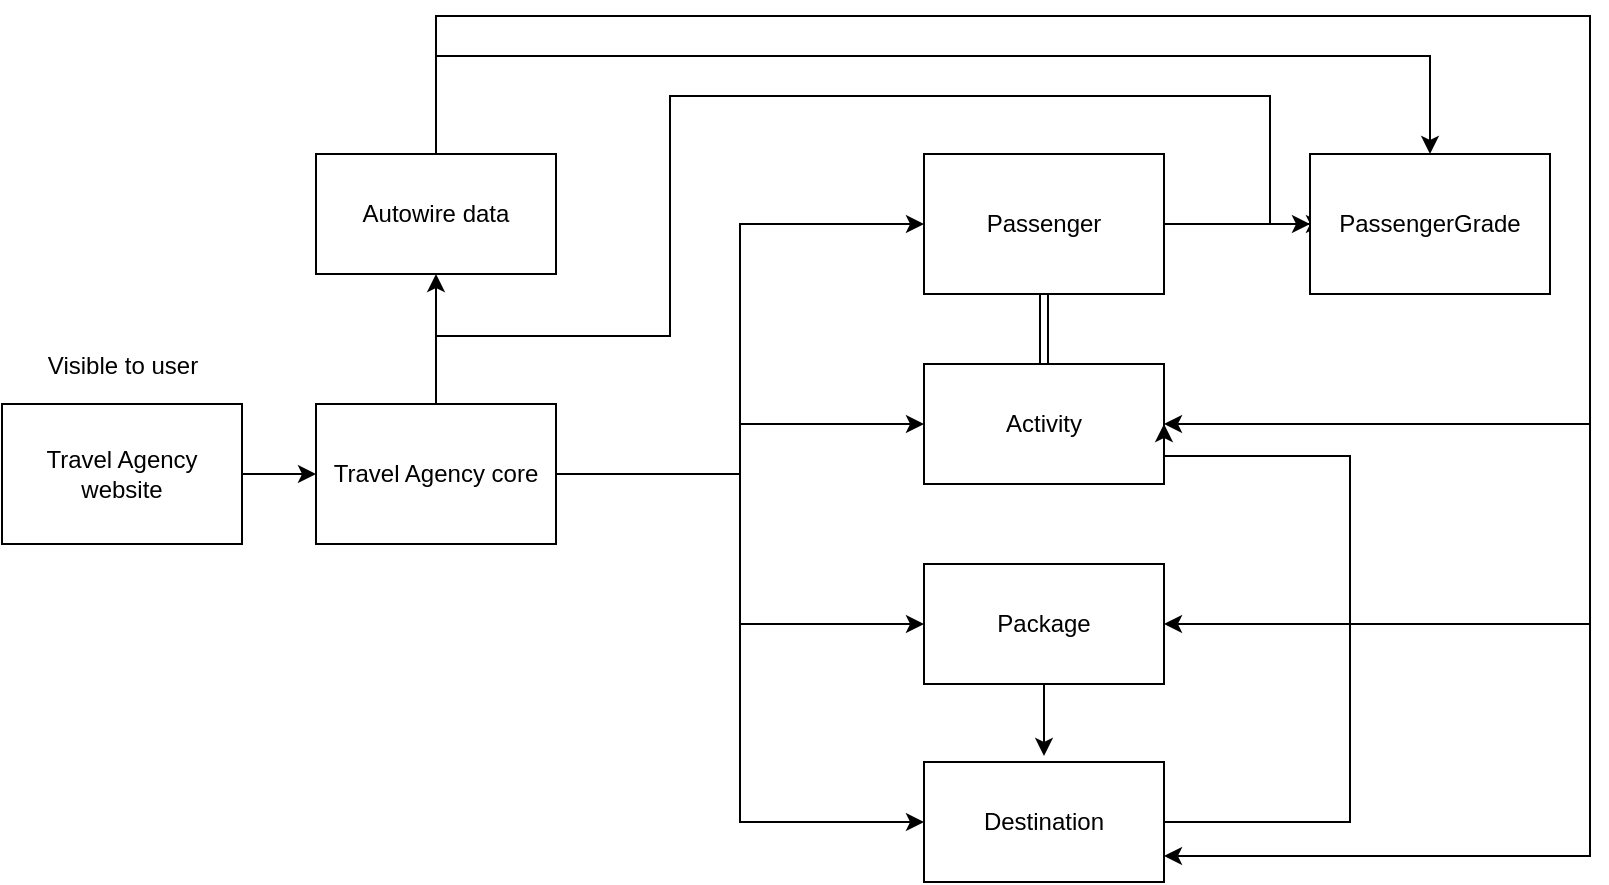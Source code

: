 <mxfile version="21.7.4" type="device">
  <diagram name="Page-1" id="WBv1_vGH2hpFxPR1fmRP">
    <mxGraphModel dx="1379" dy="565" grid="1" gridSize="10" guides="1" tooltips="1" connect="1" arrows="1" fold="1" page="1" pageScale="1" pageWidth="827" pageHeight="1169" math="0" shadow="0">
      <root>
        <mxCell id="0" />
        <mxCell id="1" parent="0" />
        <mxCell id="pZLTnKAxev1ahuGTwD0k-3" value="" style="edgeStyle=orthogonalEdgeStyle;rounded=0;orthogonalLoop=1;jettySize=auto;html=1;" parent="1" source="pZLTnKAxev1ahuGTwD0k-1" target="pZLTnKAxev1ahuGTwD0k-2" edge="1">
          <mxGeometry relative="1" as="geometry" />
        </mxCell>
        <mxCell id="pZLTnKAxev1ahuGTwD0k-1" value="Travel Agency website" style="rounded=0;whiteSpace=wrap;html=1;" parent="1" vertex="1">
          <mxGeometry x="16" y="224" width="120" height="70" as="geometry" />
        </mxCell>
        <mxCell id="pZLTnKAxev1ahuGTwD0k-37" style="edgeStyle=orthogonalEdgeStyle;rounded=0;orthogonalLoop=1;jettySize=auto;html=1;exitX=0.5;exitY=0;exitDx=0;exitDy=0;entryX=0.5;entryY=1;entryDx=0;entryDy=0;" parent="1" source="pZLTnKAxev1ahuGTwD0k-2" target="pZLTnKAxev1ahuGTwD0k-28" edge="1">
          <mxGeometry relative="1" as="geometry" />
        </mxCell>
        <mxCell id="pZLTnKAxev1ahuGTwD0k-42" style="edgeStyle=orthogonalEdgeStyle;rounded=0;orthogonalLoop=1;jettySize=auto;html=1;exitX=0.5;exitY=0;exitDx=0;exitDy=0;entryX=0;entryY=0.5;entryDx=0;entryDy=0;" parent="1" source="pZLTnKAxev1ahuGTwD0k-2" target="pZLTnKAxev1ahuGTwD0k-16" edge="1">
          <mxGeometry relative="1" as="geometry">
            <Array as="points">
              <mxPoint x="233" y="190" />
              <mxPoint x="350" y="190" />
              <mxPoint x="350" y="70" />
              <mxPoint x="650" y="70" />
            </Array>
          </mxGeometry>
        </mxCell>
        <mxCell id="FNrYfJHVqpBhXh7npqyi-1" style="edgeStyle=orthogonalEdgeStyle;rounded=0;orthogonalLoop=1;jettySize=auto;html=1;exitX=1;exitY=0.5;exitDx=0;exitDy=0;entryX=0;entryY=0.5;entryDx=0;entryDy=0;" edge="1" parent="1" source="pZLTnKAxev1ahuGTwD0k-2" target="pZLTnKAxev1ahuGTwD0k-4">
          <mxGeometry relative="1" as="geometry" />
        </mxCell>
        <mxCell id="FNrYfJHVqpBhXh7npqyi-2" style="edgeStyle=orthogonalEdgeStyle;rounded=0;orthogonalLoop=1;jettySize=auto;html=1;exitX=1;exitY=0.5;exitDx=0;exitDy=0;entryX=0;entryY=0.5;entryDx=0;entryDy=0;" edge="1" parent="1" source="pZLTnKAxev1ahuGTwD0k-2" target="pZLTnKAxev1ahuGTwD0k-6">
          <mxGeometry relative="1" as="geometry" />
        </mxCell>
        <mxCell id="FNrYfJHVqpBhXh7npqyi-3" style="edgeStyle=orthogonalEdgeStyle;rounded=0;orthogonalLoop=1;jettySize=auto;html=1;exitX=1;exitY=0.5;exitDx=0;exitDy=0;entryX=0;entryY=0.5;entryDx=0;entryDy=0;" edge="1" parent="1" source="pZLTnKAxev1ahuGTwD0k-2" target="pZLTnKAxev1ahuGTwD0k-8">
          <mxGeometry relative="1" as="geometry" />
        </mxCell>
        <mxCell id="FNrYfJHVqpBhXh7npqyi-4" style="edgeStyle=orthogonalEdgeStyle;rounded=0;orthogonalLoop=1;jettySize=auto;html=1;exitX=1;exitY=0.5;exitDx=0;exitDy=0;entryX=0;entryY=0.5;entryDx=0;entryDy=0;" edge="1" parent="1" source="pZLTnKAxev1ahuGTwD0k-2" target="pZLTnKAxev1ahuGTwD0k-9">
          <mxGeometry relative="1" as="geometry" />
        </mxCell>
        <mxCell id="pZLTnKAxev1ahuGTwD0k-2" value="Travel Agency core" style="rounded=0;whiteSpace=wrap;html=1;" parent="1" vertex="1">
          <mxGeometry x="173" y="224" width="120" height="70" as="geometry" />
        </mxCell>
        <mxCell id="pZLTnKAxev1ahuGTwD0k-17" value="" style="edgeStyle=orthogonalEdgeStyle;rounded=0;orthogonalLoop=1;jettySize=auto;html=1;" parent="1" source="pZLTnKAxev1ahuGTwD0k-4" edge="1">
          <mxGeometry relative="1" as="geometry">
            <mxPoint x="677" y="134" as="targetPoint" />
          </mxGeometry>
        </mxCell>
        <mxCell id="pZLTnKAxev1ahuGTwD0k-24" style="edgeStyle=orthogonalEdgeStyle;rounded=0;orthogonalLoop=1;jettySize=auto;html=1;exitX=0.5;exitY=1;exitDx=0;exitDy=0;entryX=0.5;entryY=0;entryDx=0;entryDy=0;shape=link;" parent="1" source="pZLTnKAxev1ahuGTwD0k-4" target="pZLTnKAxev1ahuGTwD0k-6" edge="1">
          <mxGeometry relative="1" as="geometry" />
        </mxCell>
        <mxCell id="pZLTnKAxev1ahuGTwD0k-4" value="Passenger" style="rounded=0;whiteSpace=wrap;html=1;" parent="1" vertex="1">
          <mxGeometry x="477" y="99" width="120" height="70" as="geometry" />
        </mxCell>
        <mxCell id="pZLTnKAxev1ahuGTwD0k-6" value="Activity" style="rounded=0;whiteSpace=wrap;html=1;" parent="1" vertex="1">
          <mxGeometry x="477" y="204" width="120" height="60" as="geometry" />
        </mxCell>
        <mxCell id="pZLTnKAxev1ahuGTwD0k-25" style="edgeStyle=orthogonalEdgeStyle;rounded=0;orthogonalLoop=1;jettySize=auto;html=1;exitX=0.5;exitY=1;exitDx=0;exitDy=0;" parent="1" source="pZLTnKAxev1ahuGTwD0k-8" edge="1">
          <mxGeometry relative="1" as="geometry">
            <mxPoint x="537" y="400" as="targetPoint" />
          </mxGeometry>
        </mxCell>
        <mxCell id="pZLTnKAxev1ahuGTwD0k-8" value="Package" style="rounded=0;whiteSpace=wrap;html=1;" parent="1" vertex="1">
          <mxGeometry x="477" y="304" width="120" height="60" as="geometry" />
        </mxCell>
        <mxCell id="pZLTnKAxev1ahuGTwD0k-26" style="edgeStyle=orthogonalEdgeStyle;rounded=0;orthogonalLoop=1;jettySize=auto;html=1;exitX=1;exitY=0.5;exitDx=0;exitDy=0;entryX=1;entryY=0.5;entryDx=0;entryDy=0;" parent="1" source="pZLTnKAxev1ahuGTwD0k-9" target="pZLTnKAxev1ahuGTwD0k-6" edge="1">
          <mxGeometry relative="1" as="geometry">
            <Array as="points">
              <mxPoint x="690" y="433" />
              <mxPoint x="690" y="250" />
              <mxPoint x="597" y="250" />
            </Array>
          </mxGeometry>
        </mxCell>
        <mxCell id="pZLTnKAxev1ahuGTwD0k-9" value="Destination" style="rounded=0;whiteSpace=wrap;html=1;" parent="1" vertex="1">
          <mxGeometry x="477" y="403" width="120" height="60" as="geometry" />
        </mxCell>
        <mxCell id="pZLTnKAxev1ahuGTwD0k-15" value="Visible to user" style="text;html=1;align=center;verticalAlign=middle;resizable=0;points=[];autosize=1;strokeColor=none;fillColor=none;" parent="1" vertex="1">
          <mxGeometry x="26" y="190" width="100" height="30" as="geometry" />
        </mxCell>
        <mxCell id="pZLTnKAxev1ahuGTwD0k-16" value="PassengerGrade" style="rounded=0;whiteSpace=wrap;html=1;" parent="1" vertex="1">
          <mxGeometry x="670" y="99" width="120" height="70" as="geometry" />
        </mxCell>
        <mxCell id="pZLTnKAxev1ahuGTwD0k-34" style="edgeStyle=orthogonalEdgeStyle;rounded=0;orthogonalLoop=1;jettySize=auto;html=1;exitX=0.5;exitY=0;exitDx=0;exitDy=0;entryX=1;entryY=0.5;entryDx=0;entryDy=0;" parent="1" source="pZLTnKAxev1ahuGTwD0k-28" target="pZLTnKAxev1ahuGTwD0k-6" edge="1">
          <mxGeometry relative="1" as="geometry">
            <Array as="points">
              <mxPoint x="233" y="30" />
              <mxPoint x="810" y="30" />
              <mxPoint x="810" y="234" />
            </Array>
          </mxGeometry>
        </mxCell>
        <mxCell id="pZLTnKAxev1ahuGTwD0k-35" style="edgeStyle=orthogonalEdgeStyle;rounded=0;orthogonalLoop=1;jettySize=auto;html=1;exitX=0.5;exitY=0;exitDx=0;exitDy=0;entryX=1;entryY=0.5;entryDx=0;entryDy=0;" parent="1" source="pZLTnKAxev1ahuGTwD0k-28" target="pZLTnKAxev1ahuGTwD0k-8" edge="1">
          <mxGeometry relative="1" as="geometry">
            <Array as="points">
              <mxPoint x="233" y="30" />
              <mxPoint x="810" y="30" />
              <mxPoint x="810" y="334" />
            </Array>
          </mxGeometry>
        </mxCell>
        <mxCell id="pZLTnKAxev1ahuGTwD0k-36" style="edgeStyle=orthogonalEdgeStyle;rounded=0;orthogonalLoop=1;jettySize=auto;html=1;exitX=0.5;exitY=0;exitDx=0;exitDy=0;" parent="1" source="pZLTnKAxev1ahuGTwD0k-28" target="pZLTnKAxev1ahuGTwD0k-9" edge="1">
          <mxGeometry relative="1" as="geometry">
            <Array as="points">
              <mxPoint x="233" y="30" />
              <mxPoint x="810" y="30" />
              <mxPoint x="810" y="450" />
            </Array>
          </mxGeometry>
        </mxCell>
        <mxCell id="pZLTnKAxev1ahuGTwD0k-41" style="edgeStyle=orthogonalEdgeStyle;rounded=0;orthogonalLoop=1;jettySize=auto;html=1;exitX=0.5;exitY=0;exitDx=0;exitDy=0;entryX=0.5;entryY=0;entryDx=0;entryDy=0;" parent="1" source="pZLTnKAxev1ahuGTwD0k-28" target="pZLTnKAxev1ahuGTwD0k-16" edge="1">
          <mxGeometry relative="1" as="geometry">
            <Array as="points">
              <mxPoint x="233" y="50" />
              <mxPoint x="730" y="50" />
            </Array>
          </mxGeometry>
        </mxCell>
        <mxCell id="pZLTnKAxev1ahuGTwD0k-28" value="Autowire data" style="rounded=0;whiteSpace=wrap;html=1;" parent="1" vertex="1">
          <mxGeometry x="173" y="99" width="120" height="60" as="geometry" />
        </mxCell>
      </root>
    </mxGraphModel>
  </diagram>
</mxfile>
